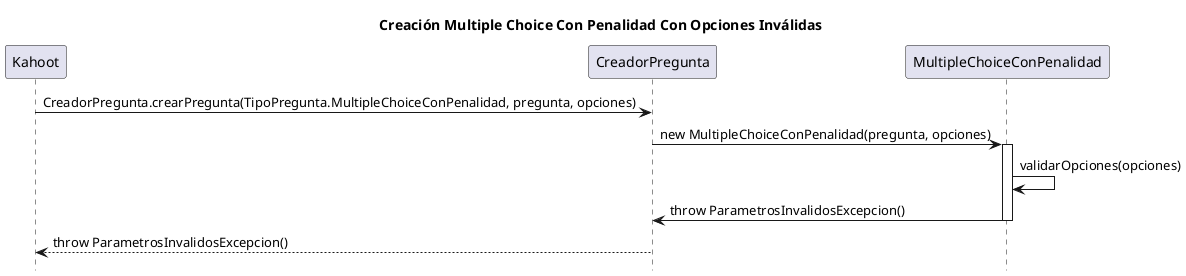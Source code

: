@startuml
title Creación Multiple Choice Con Penalidad Con Opciones Inválidas
hide footbox

Kahoot -> CreadorPregunta: CreadorPregunta.crearPregunta(TipoPregunta.MultipleChoiceConPenalidad, pregunta, opciones)
CreadorPregunta -> MultipleChoiceConPenalidad: new MultipleChoiceConPenalidad(pregunta, opciones)

activate MultipleChoiceConPenalidad
MultipleChoiceConPenalidad -> MultipleChoiceConPenalidad: validarOpciones(opciones)
MultipleChoiceConPenalidad -> CreadorPregunta: throw ParametrosInvalidosExcepcion()
deactivate MultipleChoiceConPenalidad

CreadorPregunta --> Kahoot: throw ParametrosInvalidosExcepcion()
@enduml